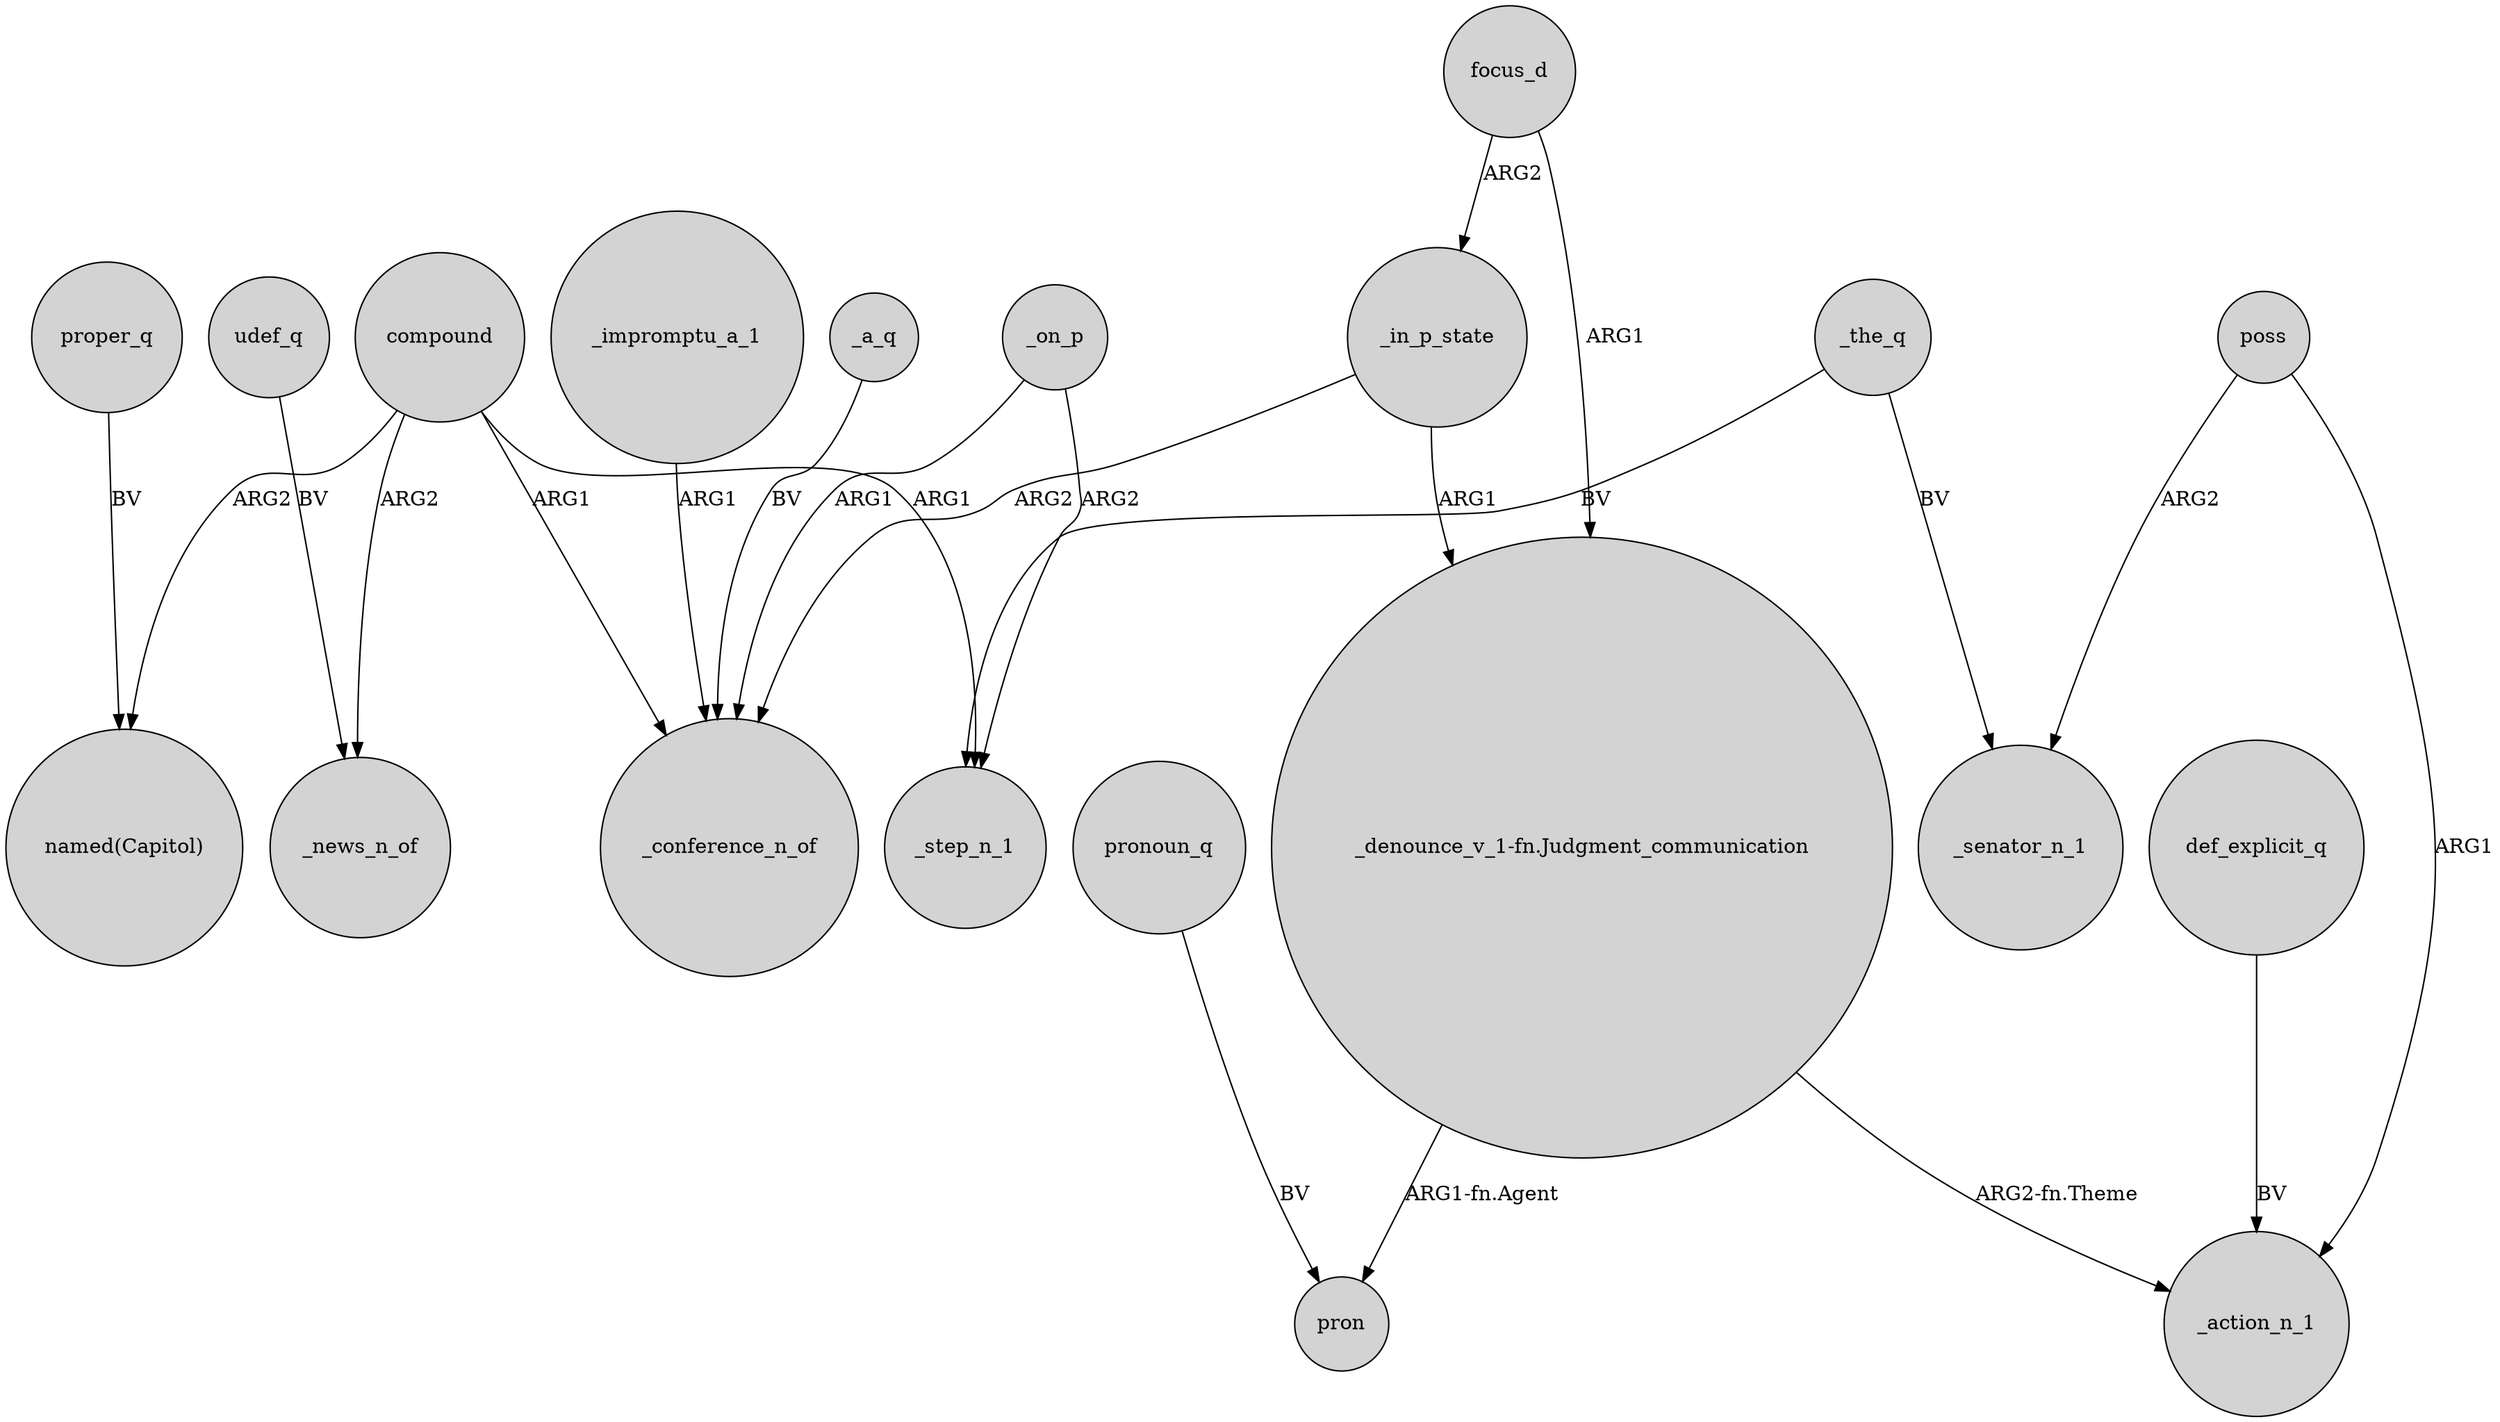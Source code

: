 digraph {
	node [shape=circle style=filled]
	_impromptu_a_1 -> _conference_n_of [label=ARG1]
	_a_q -> _conference_n_of [label=BV]
	compound -> "named(Capitol)" [label=ARG2]
	poss -> _senator_n_1 [label=ARG2]
	compound -> _conference_n_of [label=ARG1]
	focus_d -> _in_p_state [label=ARG2]
	_the_q -> _senator_n_1 [label=BV]
	_the_q -> _step_n_1 [label=BV]
	"_denounce_v_1-fn.Judgment_communication" -> _action_n_1 [label="ARG2-fn.Theme"]
	_on_p -> _step_n_1 [label=ARG2]
	def_explicit_q -> _action_n_1 [label=BV]
	_in_p_state -> "_denounce_v_1-fn.Judgment_communication" [label=ARG1]
	proper_q -> "named(Capitol)" [label=BV]
	focus_d -> "_denounce_v_1-fn.Judgment_communication" [label=ARG1]
	_in_p_state -> _conference_n_of [label=ARG2]
	pronoun_q -> pron [label=BV]
	poss -> _action_n_1 [label=ARG1]
	compound -> _news_n_of [label=ARG2]
	compound -> _step_n_1 [label=ARG1]
	udef_q -> _news_n_of [label=BV]
	_on_p -> _conference_n_of [label=ARG1]
	"_denounce_v_1-fn.Judgment_communication" -> pron [label="ARG1-fn.Agent"]
}

